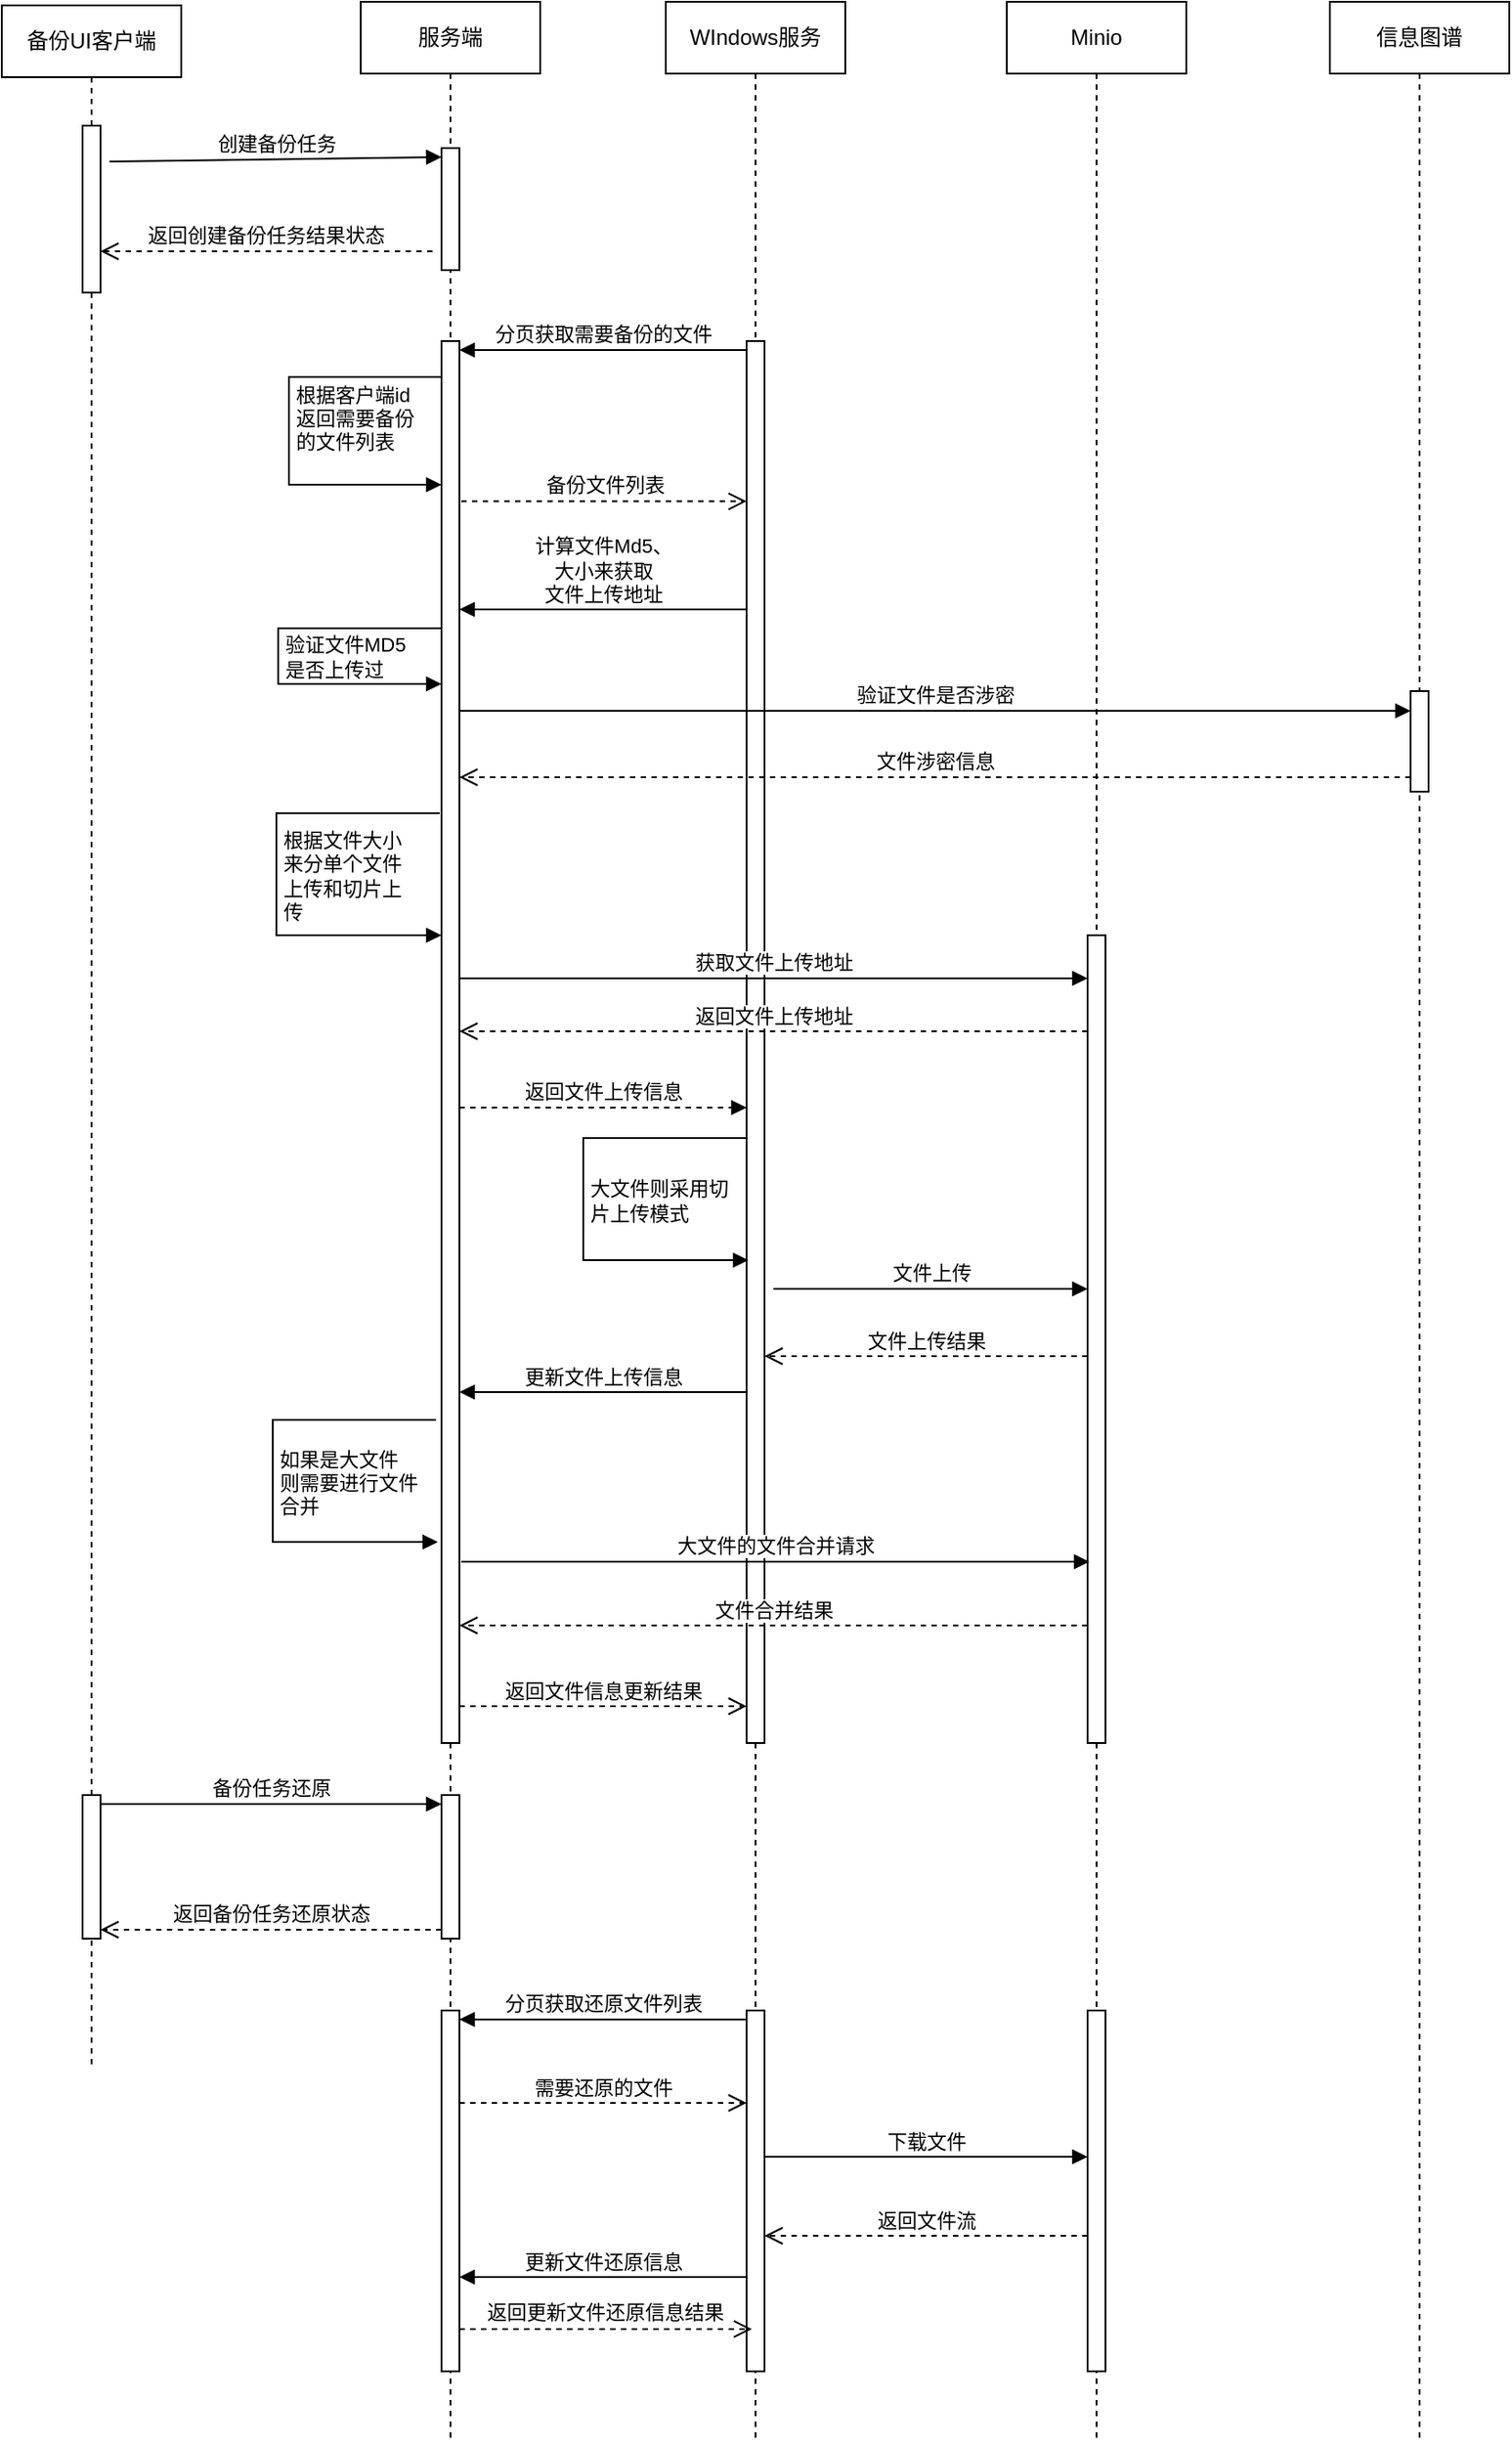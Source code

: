 <mxfile version="21.7.1" type="github">
  <diagram name="Page-1" id="13e1069c-82ec-6db2-03f1-153e76fe0fe0">
    <mxGraphModel dx="1434" dy="792" grid="1" gridSize="10" guides="1" tooltips="1" connect="1" arrows="1" fold="1" page="1" pageScale="1" pageWidth="1100" pageHeight="850" background="none" math="0" shadow="0">
      <root>
        <mxCell id="0" />
        <mxCell id="1" parent="0" />
        <mxCell id="BiDLs_91Af1u3nNMaBhe-31" value="备份UI客户端" style="shape=umlLifeline;perimeter=lifelinePerimeter;whiteSpace=wrap;html=1;container=1;dropTarget=0;collapsible=0;recursiveResize=0;outlineConnect=0;portConstraint=eastwest;newEdgeStyle={&quot;curved&quot;:0,&quot;rounded&quot;:0};" vertex="1" parent="1">
          <mxGeometry x="40" y="42" width="100" height="1147" as="geometry" />
        </mxCell>
        <mxCell id="BiDLs_91Af1u3nNMaBhe-36" value="" style="html=1;points=[[0,0,0,0,5],[0,1,0,0,-5],[1,0,0,0,5],[1,1,0,0,-5]];perimeter=orthogonalPerimeter;outlineConnect=0;targetShapes=umlLifeline;portConstraint=eastwest;newEdgeStyle={&quot;curved&quot;:0,&quot;rounded&quot;:0};" vertex="1" parent="BiDLs_91Af1u3nNMaBhe-31">
          <mxGeometry x="45" y="67" width="10" height="93" as="geometry" />
        </mxCell>
        <mxCell id="BiDLs_91Af1u3nNMaBhe-91" value="" style="html=1;points=[[0,0,0,0,5],[0,1,0,0,-5],[1,0,0,0,5],[1,1,0,0,-5]];perimeter=orthogonalPerimeter;outlineConnect=0;targetShapes=umlLifeline;portConstraint=eastwest;newEdgeStyle={&quot;curved&quot;:0,&quot;rounded&quot;:0};" vertex="1" parent="BiDLs_91Af1u3nNMaBhe-31">
          <mxGeometry x="45" y="997" width="10" height="80" as="geometry" />
        </mxCell>
        <mxCell id="BiDLs_91Af1u3nNMaBhe-32" value="服务端" style="shape=umlLifeline;perimeter=lifelinePerimeter;whiteSpace=wrap;html=1;container=1;dropTarget=0;collapsible=0;recursiveResize=0;outlineConnect=0;portConstraint=eastwest;newEdgeStyle={&quot;curved&quot;:0,&quot;rounded&quot;:0};" vertex="1" parent="1">
          <mxGeometry x="240" y="40" width="100" height="1359" as="geometry" />
        </mxCell>
        <mxCell id="BiDLs_91Af1u3nNMaBhe-37" value="" style="html=1;points=[[0,0,0,0,5],[0,1,0,0,-5],[1,0,0,0,5],[1,1,0,0,-5]];perimeter=orthogonalPerimeter;outlineConnect=0;targetShapes=umlLifeline;portConstraint=eastwest;newEdgeStyle={&quot;curved&quot;:0,&quot;rounded&quot;:0};" vertex="1" parent="BiDLs_91Af1u3nNMaBhe-32">
          <mxGeometry x="45" y="81.5" width="10" height="68" as="geometry" />
        </mxCell>
        <mxCell id="BiDLs_91Af1u3nNMaBhe-42" value="" style="html=1;points=[[0,0,0,0,5],[0,1,0,0,-5],[1,0,0,0,5],[1,1,0,0,-5]];perimeter=orthogonalPerimeter;outlineConnect=0;targetShapes=umlLifeline;portConstraint=eastwest;newEdgeStyle={&quot;curved&quot;:0,&quot;rounded&quot;:0};" vertex="1" parent="BiDLs_91Af1u3nNMaBhe-32">
          <mxGeometry x="45" y="189" width="10" height="781" as="geometry" />
        </mxCell>
        <mxCell id="BiDLs_91Af1u3nNMaBhe-56" value="根据客户端id&lt;br&gt;返回需要备份&lt;br&gt;的文件列表" style="html=1;align=left;spacingLeft=2;endArrow=block;rounded=0;edgeStyle=orthogonalEdgeStyle;curved=0;rounded=0;exitX=0;exitY=0;exitDx=0;exitDy=5;exitPerimeter=0;" edge="1" target="BiDLs_91Af1u3nNMaBhe-42" parent="BiDLs_91Af1u3nNMaBhe-32" source="BiDLs_91Af1u3nNMaBhe-42">
          <mxGeometry relative="1" as="geometry">
            <mxPoint x="-20" y="169" as="sourcePoint" />
            <Array as="points">
              <mxPoint x="45" y="209" />
              <mxPoint x="-40" y="209" />
              <mxPoint x="-40" y="269" />
            </Array>
            <mxPoint x="-25" y="249" as="targetPoint" />
          </mxGeometry>
        </mxCell>
        <mxCell id="BiDLs_91Af1u3nNMaBhe-58" value="验证文件MD5&lt;br&gt;是否上传过" style="html=1;align=left;spacingLeft=2;endArrow=block;rounded=0;edgeStyle=orthogonalEdgeStyle;curved=0;rounded=0;" edge="1" parent="BiDLs_91Af1u3nNMaBhe-32" source="BiDLs_91Af1u3nNMaBhe-42" target="BiDLs_91Af1u3nNMaBhe-42">
          <mxGeometry relative="1" as="geometry">
            <mxPoint x="39" y="334" as="sourcePoint" />
            <Array as="points">
              <mxPoint x="-46" y="349" />
              <mxPoint x="-46" y="380" />
            </Array>
            <mxPoint x="39" y="409" as="targetPoint" />
          </mxGeometry>
        </mxCell>
        <mxCell id="BiDLs_91Af1u3nNMaBhe-92" value="" style="html=1;points=[[0,0,0,0,5],[0,1,0,0,-5],[1,0,0,0,5],[1,1,0,0,-5]];perimeter=orthogonalPerimeter;outlineConnect=0;targetShapes=umlLifeline;portConstraint=eastwest;newEdgeStyle={&quot;curved&quot;:0,&quot;rounded&quot;:0};" vertex="1" parent="BiDLs_91Af1u3nNMaBhe-32">
          <mxGeometry x="45" y="999" width="10" height="80" as="geometry" />
        </mxCell>
        <mxCell id="BiDLs_91Af1u3nNMaBhe-96" value="" style="html=1;points=[[0,0,0,0,5],[0,1,0,0,-5],[1,0,0,0,5],[1,1,0,0,-5]];perimeter=orthogonalPerimeter;outlineConnect=0;targetShapes=umlLifeline;portConstraint=eastwest;newEdgeStyle={&quot;curved&quot;:0,&quot;rounded&quot;:0};" vertex="1" parent="BiDLs_91Af1u3nNMaBhe-32">
          <mxGeometry x="45" y="1119" width="10" height="201" as="geometry" />
        </mxCell>
        <mxCell id="BiDLs_91Af1u3nNMaBhe-33" value="WIndows服务" style="shape=umlLifeline;perimeter=lifelinePerimeter;whiteSpace=wrap;html=1;container=1;dropTarget=0;collapsible=0;recursiveResize=0;outlineConnect=0;portConstraint=eastwest;newEdgeStyle={&quot;curved&quot;:0,&quot;rounded&quot;:0};" vertex="1" parent="1">
          <mxGeometry x="410" y="40" width="100" height="1359" as="geometry" />
        </mxCell>
        <mxCell id="BiDLs_91Af1u3nNMaBhe-41" value="" style="html=1;points=[[0,0,0,0,5],[0,1,0,0,-5],[1,0,0,0,5],[1,1,0,0,-5]];perimeter=orthogonalPerimeter;outlineConnect=0;targetShapes=umlLifeline;portConstraint=eastwest;newEdgeStyle={&quot;curved&quot;:0,&quot;rounded&quot;:0};" vertex="1" parent="BiDLs_91Af1u3nNMaBhe-33">
          <mxGeometry x="45" y="189" width="10" height="781" as="geometry" />
        </mxCell>
        <mxCell id="BiDLs_91Af1u3nNMaBhe-95" value="" style="html=1;points=[[0,0,0,0,5],[0,1,0,0,-5],[1,0,0,0,5],[1,1,0,0,-5]];perimeter=orthogonalPerimeter;outlineConnect=0;targetShapes=umlLifeline;portConstraint=eastwest;newEdgeStyle={&quot;curved&quot;:0,&quot;rounded&quot;:0};" vertex="1" parent="BiDLs_91Af1u3nNMaBhe-33">
          <mxGeometry x="45" y="1119" width="10" height="201" as="geometry" />
        </mxCell>
        <mxCell id="BiDLs_91Af1u3nNMaBhe-34" value="Minio" style="shape=umlLifeline;perimeter=lifelinePerimeter;whiteSpace=wrap;html=1;container=1;dropTarget=0;collapsible=0;recursiveResize=0;outlineConnect=0;portConstraint=eastwest;newEdgeStyle={&quot;curved&quot;:0,&quot;rounded&quot;:0};" vertex="1" parent="1">
          <mxGeometry x="600" y="40" width="100" height="1359" as="geometry" />
        </mxCell>
        <mxCell id="BiDLs_91Af1u3nNMaBhe-73" value="" style="html=1;points=[[0,0,0,0,5],[0,1,0,0,-5],[1,0,0,0,5],[1,1,0,0,-5]];perimeter=orthogonalPerimeter;outlineConnect=0;targetShapes=umlLifeline;portConstraint=eastwest;newEdgeStyle={&quot;curved&quot;:0,&quot;rounded&quot;:0};" vertex="1" parent="BiDLs_91Af1u3nNMaBhe-34">
          <mxGeometry x="45" y="520" width="10" height="450" as="geometry" />
        </mxCell>
        <mxCell id="BiDLs_91Af1u3nNMaBhe-97" value="" style="html=1;points=[[0,0,0,0,5],[0,1,0,0,-5],[1,0,0,0,5],[1,1,0,0,-5]];perimeter=orthogonalPerimeter;outlineConnect=0;targetShapes=umlLifeline;portConstraint=eastwest;newEdgeStyle={&quot;curved&quot;:0,&quot;rounded&quot;:0};" vertex="1" parent="BiDLs_91Af1u3nNMaBhe-34">
          <mxGeometry x="45" y="1119" width="10" height="201" as="geometry" />
        </mxCell>
        <mxCell id="BiDLs_91Af1u3nNMaBhe-35" value="信息图谱" style="shape=umlLifeline;perimeter=lifelinePerimeter;whiteSpace=wrap;html=1;container=1;dropTarget=0;collapsible=0;recursiveResize=0;outlineConnect=0;portConstraint=eastwest;newEdgeStyle={&quot;curved&quot;:0,&quot;rounded&quot;:0};" vertex="1" parent="1">
          <mxGeometry x="780" y="40" width="100" height="1359" as="geometry" />
        </mxCell>
        <mxCell id="BiDLs_91Af1u3nNMaBhe-76" value="" style="html=1;points=[[0,0,0,0,5],[0,1,0,0,-5],[1,0,0,0,5],[1,1,0,0,-5]];perimeter=orthogonalPerimeter;outlineConnect=0;targetShapes=umlLifeline;portConstraint=eastwest;newEdgeStyle={&quot;curved&quot;:0,&quot;rounded&quot;:0};" vertex="1" parent="BiDLs_91Af1u3nNMaBhe-35">
          <mxGeometry x="45" y="384" width="10" height="56" as="geometry" />
        </mxCell>
        <mxCell id="BiDLs_91Af1u3nNMaBhe-38" value="创建备份任务" style="html=1;verticalAlign=bottom;endArrow=block;curved=0;rounded=0;entryX=0;entryY=0;entryDx=0;entryDy=5;entryPerimeter=0;" edge="1" parent="1" target="BiDLs_91Af1u3nNMaBhe-37">
          <mxGeometry x="0.005" width="80" relative="1" as="geometry">
            <mxPoint x="100" y="129" as="sourcePoint" />
            <mxPoint x="280" y="129" as="targetPoint" />
            <mxPoint as="offset" />
          </mxGeometry>
        </mxCell>
        <mxCell id="BiDLs_91Af1u3nNMaBhe-39" value="返回创建备份任务结果状态" style="html=1;verticalAlign=bottom;endArrow=open;dashed=1;endSize=8;curved=0;rounded=0;" edge="1" parent="1" target="BiDLs_91Af1u3nNMaBhe-36">
          <mxGeometry x="0.005" relative="1" as="geometry">
            <mxPoint x="280" y="179" as="sourcePoint" />
            <mxPoint x="120" y="179" as="targetPoint" />
            <mxPoint as="offset" />
          </mxGeometry>
        </mxCell>
        <mxCell id="BiDLs_91Af1u3nNMaBhe-46" value="分页获取需要备份的文件" style="html=1;verticalAlign=bottom;endArrow=block;curved=0;rounded=0;entryX=1;entryY=0;entryDx=0;entryDy=5;entryPerimeter=0;exitX=0;exitY=0;exitDx=0;exitDy=5;exitPerimeter=0;" edge="1" parent="1" source="BiDLs_91Af1u3nNMaBhe-41" target="BiDLs_91Af1u3nNMaBhe-42">
          <mxGeometry width="80" relative="1" as="geometry">
            <mxPoint x="360" y="249" as="sourcePoint" />
            <mxPoint x="440" y="249" as="targetPoint" />
          </mxGeometry>
        </mxCell>
        <mxCell id="BiDLs_91Af1u3nNMaBhe-47" value="备份文件列表" style="html=1;verticalAlign=bottom;endArrow=open;dashed=1;endSize=8;curved=0;rounded=0;exitX=1.1;exitY=0.382;exitDx=0;exitDy=0;exitPerimeter=0;" edge="1" parent="1">
          <mxGeometry relative="1" as="geometry">
            <mxPoint x="296" y="318.262" as="sourcePoint" />
            <mxPoint x="455" y="318.262" as="targetPoint" />
          </mxGeometry>
        </mxCell>
        <mxCell id="BiDLs_91Af1u3nNMaBhe-57" value="计算文件Md5、&lt;br&gt;大小来获取&lt;br&gt;文件上传地址" style="html=1;verticalAlign=bottom;endArrow=block;curved=0;rounded=0;" edge="1" parent="1">
          <mxGeometry width="80" relative="1" as="geometry">
            <mxPoint x="455" y="378.5" as="sourcePoint" />
            <mxPoint x="295" y="378.5" as="targetPoint" />
          </mxGeometry>
        </mxCell>
        <mxCell id="BiDLs_91Af1u3nNMaBhe-64" value="返回文件上传信息" style="html=1;verticalAlign=bottom;endArrow=block;curved=0;rounded=0;dashed=1;" edge="1" parent="1">
          <mxGeometry width="80" relative="1" as="geometry">
            <mxPoint x="295" y="656" as="sourcePoint" />
            <mxPoint x="455" y="656" as="targetPoint" />
          </mxGeometry>
        </mxCell>
        <mxCell id="BiDLs_91Af1u3nNMaBhe-72" value="获取文件上传地址" style="html=1;verticalAlign=bottom;endArrow=block;curved=0;rounded=0;" edge="1" parent="1">
          <mxGeometry width="80" relative="1" as="geometry">
            <mxPoint x="295" y="584" as="sourcePoint" />
            <mxPoint x="645" y="584" as="targetPoint" />
          </mxGeometry>
        </mxCell>
        <mxCell id="BiDLs_91Af1u3nNMaBhe-74" value="返回文件上传地址" style="html=1;verticalAlign=bottom;endArrow=open;dashed=1;endSize=8;curved=0;rounded=0;" edge="1" parent="1">
          <mxGeometry relative="1" as="geometry">
            <mxPoint x="645" y="613.5" as="sourcePoint" />
            <mxPoint x="295" y="613.5" as="targetPoint" />
          </mxGeometry>
        </mxCell>
        <mxCell id="BiDLs_91Af1u3nNMaBhe-77" value="验证文件是否涉密" style="html=1;verticalAlign=bottom;endArrow=block;curved=0;rounded=0;" edge="1" parent="1">
          <mxGeometry width="80" relative="1" as="geometry">
            <mxPoint x="295" y="435" as="sourcePoint" />
            <mxPoint x="825" y="435" as="targetPoint" />
          </mxGeometry>
        </mxCell>
        <mxCell id="BiDLs_91Af1u3nNMaBhe-78" value="文件涉密信息" style="html=1;verticalAlign=bottom;endArrow=open;dashed=1;endSize=8;curved=0;rounded=0;" edge="1" parent="1" target="BiDLs_91Af1u3nNMaBhe-42">
          <mxGeometry relative="1" as="geometry">
            <mxPoint x="825" y="472" as="sourcePoint" />
            <mxPoint x="465" y="472" as="targetPoint" />
          </mxGeometry>
        </mxCell>
        <mxCell id="BiDLs_91Af1u3nNMaBhe-82" value="文件上传" style="html=1;verticalAlign=bottom;endArrow=block;curved=0;rounded=0;" edge="1" parent="1">
          <mxGeometry width="80" relative="1" as="geometry">
            <mxPoint x="470" y="757" as="sourcePoint" />
            <mxPoint x="645" y="757" as="targetPoint" />
          </mxGeometry>
        </mxCell>
        <mxCell id="BiDLs_91Af1u3nNMaBhe-84" value="更新文件上传信息" style="html=1;verticalAlign=bottom;endArrow=block;curved=0;rounded=0;" edge="1" parent="1">
          <mxGeometry width="80" relative="1" as="geometry">
            <mxPoint x="455" y="814.5" as="sourcePoint" />
            <mxPoint x="295" y="814.5" as="targetPoint" />
            <mxPoint as="offset" />
          </mxGeometry>
        </mxCell>
        <mxCell id="BiDLs_91Af1u3nNMaBhe-86" value="大文件的文件合并请求" style="html=1;verticalAlign=bottom;endArrow=block;curved=0;rounded=0;" edge="1" parent="1">
          <mxGeometry width="80" relative="1" as="geometry">
            <mxPoint x="296" y="909" as="sourcePoint" />
            <mxPoint x="646" y="909" as="targetPoint" />
            <mxPoint as="offset" />
          </mxGeometry>
        </mxCell>
        <mxCell id="BiDLs_91Af1u3nNMaBhe-87" value="文件上传结果" style="html=1;verticalAlign=bottom;endArrow=open;dashed=1;endSize=8;curved=0;rounded=0;" edge="1" parent="1">
          <mxGeometry relative="1" as="geometry">
            <mxPoint x="645" y="794.5" as="sourcePoint" />
            <mxPoint x="465" y="794.5" as="targetPoint" />
          </mxGeometry>
        </mxCell>
        <mxCell id="BiDLs_91Af1u3nNMaBhe-89" value="文件合并结果" style="html=1;verticalAlign=bottom;endArrow=open;dashed=1;endSize=8;curved=0;rounded=0;" edge="1" parent="1">
          <mxGeometry relative="1" as="geometry">
            <mxPoint x="645" y="944.5" as="sourcePoint" />
            <mxPoint x="295" y="944.5" as="targetPoint" />
            <mxPoint as="offset" />
          </mxGeometry>
        </mxCell>
        <mxCell id="BiDLs_91Af1u3nNMaBhe-90" value="返回文件信息更新结果" style="html=1;verticalAlign=bottom;endArrow=open;dashed=1;endSize=8;curved=0;rounded=0;" edge="1" parent="1">
          <mxGeometry relative="1" as="geometry">
            <mxPoint x="295" y="989.5" as="sourcePoint" />
            <mxPoint x="455" y="989.5" as="targetPoint" />
            <mxPoint as="offset" />
          </mxGeometry>
        </mxCell>
        <mxCell id="BiDLs_91Af1u3nNMaBhe-93" value="备份任务还原" style="html=1;verticalAlign=bottom;endArrow=block;curved=0;rounded=0;entryX=0;entryY=0;entryDx=0;entryDy=5;entryPerimeter=0;" edge="1" parent="1" source="BiDLs_91Af1u3nNMaBhe-91" target="BiDLs_91Af1u3nNMaBhe-92">
          <mxGeometry width="80" relative="1" as="geometry">
            <mxPoint x="100" y="1049" as="sourcePoint" />
            <mxPoint x="180" y="1049" as="targetPoint" />
          </mxGeometry>
        </mxCell>
        <mxCell id="BiDLs_91Af1u3nNMaBhe-94" value="返回备份任务还原状态" style="html=1;verticalAlign=bottom;endArrow=open;dashed=1;endSize=8;curved=0;rounded=0;exitX=0;exitY=1;exitDx=0;exitDy=-5;exitPerimeter=0;" edge="1" parent="1" source="BiDLs_91Af1u3nNMaBhe-92" target="BiDLs_91Af1u3nNMaBhe-91">
          <mxGeometry relative="1" as="geometry">
            <mxPoint x="210" y="1109" as="sourcePoint" />
            <mxPoint x="130" y="1109" as="targetPoint" />
            <mxPoint as="offset" />
          </mxGeometry>
        </mxCell>
        <mxCell id="BiDLs_91Af1u3nNMaBhe-98" value="分页获取还原文件列表" style="html=1;verticalAlign=bottom;endArrow=block;curved=0;rounded=0;exitX=0;exitY=0;exitDx=0;exitDy=5;exitPerimeter=0;entryX=1;entryY=0;entryDx=0;entryDy=5;entryPerimeter=0;" edge="1" parent="1" source="BiDLs_91Af1u3nNMaBhe-95" target="BiDLs_91Af1u3nNMaBhe-96">
          <mxGeometry width="80" relative="1" as="geometry">
            <mxPoint x="340" y="1199" as="sourcePoint" />
            <mxPoint x="420" y="1199" as="targetPoint" />
            <mxPoint as="offset" />
          </mxGeometry>
        </mxCell>
        <mxCell id="BiDLs_91Af1u3nNMaBhe-99" value="需要还原的文件" style="html=1;verticalAlign=bottom;endArrow=open;dashed=1;endSize=8;curved=0;rounded=0;" edge="1" parent="1" target="BiDLs_91Af1u3nNMaBhe-95">
          <mxGeometry x="-0.003" relative="1" as="geometry">
            <mxPoint x="295" y="1210.5" as="sourcePoint" />
            <mxPoint x="450" y="1209" as="targetPoint" />
            <mxPoint as="offset" />
          </mxGeometry>
        </mxCell>
        <mxCell id="BiDLs_91Af1u3nNMaBhe-100" value="下载文件" style="html=1;verticalAlign=bottom;endArrow=block;curved=0;rounded=0;" edge="1" parent="1">
          <mxGeometry width="80" relative="1" as="geometry">
            <mxPoint x="465" y="1240.5" as="sourcePoint" />
            <mxPoint x="645" y="1240.5" as="targetPoint" />
          </mxGeometry>
        </mxCell>
        <mxCell id="BiDLs_91Af1u3nNMaBhe-101" value="返回文件流" style="html=1;verticalAlign=bottom;endArrow=open;dashed=1;endSize=8;curved=0;rounded=0;" edge="1" parent="1">
          <mxGeometry relative="1" as="geometry">
            <mxPoint x="645" y="1284.5" as="sourcePoint" />
            <mxPoint x="465" y="1284.5" as="targetPoint" />
          </mxGeometry>
        </mxCell>
        <mxCell id="BiDLs_91Af1u3nNMaBhe-102" value="更新文件还原信息" style="html=1;verticalAlign=bottom;endArrow=block;curved=0;rounded=0;" edge="1" parent="1">
          <mxGeometry width="80" relative="1" as="geometry">
            <mxPoint x="455" y="1307.5" as="sourcePoint" />
            <mxPoint x="295" y="1307.5" as="targetPoint" />
            <mxPoint as="offset" />
          </mxGeometry>
        </mxCell>
        <mxCell id="BiDLs_91Af1u3nNMaBhe-103" value="返回更新文件还原信息结果" style="html=1;verticalAlign=bottom;endArrow=open;dashed=1;endSize=8;curved=0;rounded=0;entryX=0.3;entryY=0.644;entryDx=0;entryDy=0;entryPerimeter=0;" edge="1" parent="1">
          <mxGeometry x="-0.006" relative="1" as="geometry">
            <mxPoint x="295" y="1336.444" as="sourcePoint" />
            <mxPoint x="458" y="1336.444" as="targetPoint" />
            <mxPoint as="offset" />
          </mxGeometry>
        </mxCell>
        <mxCell id="BiDLs_91Af1u3nNMaBhe-104" value="根据文件大小&lt;br style=&quot;border-color: var(--border-color);&quot;&gt;来分单个文件&lt;br style=&quot;border-color: var(--border-color);&quot;&gt;上传和切片上&lt;br style=&quot;border-color: var(--border-color);&quot;&gt;传" style="html=1;align=left;spacingLeft=2;endArrow=block;rounded=0;edgeStyle=orthogonalEdgeStyle;curved=0;rounded=0;" edge="1" parent="1" target="BiDLs_91Af1u3nNMaBhe-42">
          <mxGeometry x="0.005" relative="1" as="geometry">
            <mxPoint x="284" y="492" as="sourcePoint" />
            <Array as="points">
              <mxPoint x="193" y="492" />
              <mxPoint x="193" y="560" />
            </Array>
            <mxPoint x="284" y="523" as="targetPoint" />
            <mxPoint as="offset" />
          </mxGeometry>
        </mxCell>
        <mxCell id="BiDLs_91Af1u3nNMaBhe-105" value="大文件则采用切&lt;br&gt;片上传模式" style="html=1;align=left;spacingLeft=2;endArrow=block;rounded=0;edgeStyle=orthogonalEdgeStyle;curved=0;rounded=0;" edge="1" parent="1">
          <mxGeometry x="0.005" relative="1" as="geometry">
            <mxPoint x="455" y="673" as="sourcePoint" />
            <Array as="points">
              <mxPoint x="364" y="673" />
              <mxPoint x="364" y="741" />
            </Array>
            <mxPoint x="456" y="741" as="targetPoint" />
            <mxPoint as="offset" />
          </mxGeometry>
        </mxCell>
        <mxCell id="BiDLs_91Af1u3nNMaBhe-106" value="如果是大文件&lt;br&gt;则需要进行文件&lt;br&gt;合并" style="html=1;align=left;spacingLeft=2;endArrow=block;rounded=0;edgeStyle=orthogonalEdgeStyle;curved=0;rounded=0;" edge="1" parent="1">
          <mxGeometry x="0.005" relative="1" as="geometry">
            <mxPoint x="282" y="830" as="sourcePoint" />
            <Array as="points">
              <mxPoint x="191" y="830" />
              <mxPoint x="191" y="898" />
            </Array>
            <mxPoint x="283" y="898" as="targetPoint" />
            <mxPoint as="offset" />
          </mxGeometry>
        </mxCell>
      </root>
    </mxGraphModel>
  </diagram>
</mxfile>
